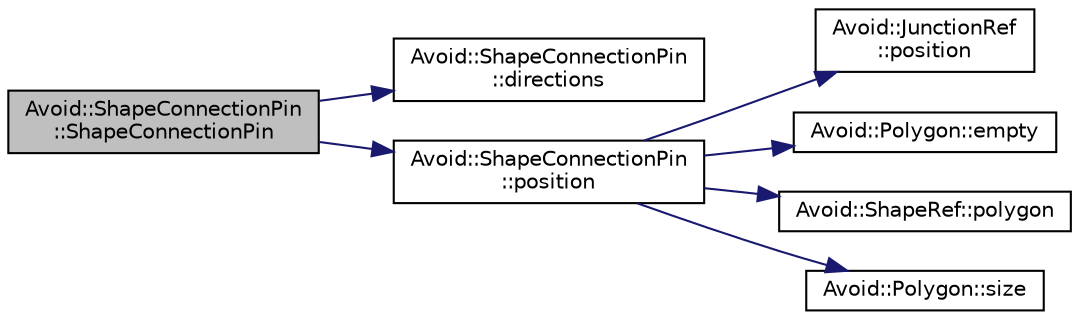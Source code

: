 digraph "Avoid::ShapeConnectionPin::ShapeConnectionPin"
{
  edge [fontname="Helvetica",fontsize="10",labelfontname="Helvetica",labelfontsize="10"];
  node [fontname="Helvetica",fontsize="10",shape=record];
  rankdir="LR";
  Node1 [label="Avoid::ShapeConnectionPin\l::ShapeConnectionPin",height=0.2,width=0.4,color="black", fillcolor="grey75", style="filled" fontcolor="black"];
  Node1 -> Node2 [color="midnightblue",fontsize="10",style="solid",fontname="Helvetica"];
  Node2 [label="Avoid::ShapeConnectionPin\l::directions",height=0.2,width=0.4,color="black", fillcolor="white", style="filled",URL="$classAvoid_1_1ShapeConnectionPin.html#a8e5f61ff9ea19d7f6f548aab60b9412b",tooltip="Returns the directions in which this connection pin has visibility."];
  Node1 -> Node3 [color="midnightblue",fontsize="10",style="solid",fontname="Helvetica"];
  Node3 [label="Avoid::ShapeConnectionPin\l::position",height=0.2,width=0.4,color="black", fillcolor="white", style="filled",URL="$classAvoid_1_1ShapeConnectionPin.html#ad2b8489330ed961df41adad3e4a5f88d",tooltip="Returns the position of this connection pin."];
  Node3 -> Node4 [color="midnightblue",fontsize="10",style="solid",fontname="Helvetica"];
  Node4 [label="Avoid::JunctionRef\l::position",height=0.2,width=0.4,color="black", fillcolor="white", style="filled",URL="$classAvoid_1_1JunctionRef.html#afaceb9ae01d3283636b188160fb1409b",tooltip="Returns the position of this junction."];
  Node3 -> Node5 [color="midnightblue",fontsize="10",style="solid",fontname="Helvetica"];
  Node5 [label="Avoid::Polygon::empty",height=0.2,width=0.4,color="black", fillcolor="white", style="filled",URL="$classAvoid_1_1Polygon.html#a972b0d1e8116907610b4a52973b255f4",tooltip="Returns true if this polygon is empty."];
  Node3 -> Node6 [color="midnightblue",fontsize="10",style="solid",fontname="Helvetica"];
  Node6 [label="Avoid::ShapeRef::polygon",height=0.2,width=0.4,color="black", fillcolor="white", style="filled",URL="$classAvoid_1_1ShapeRef.html#a7fc77a8dfd21e19d911266258253c429",tooltip="Returns a reference to the polygon boundary of this shape."];
  Node3 -> Node7 [color="midnightblue",fontsize="10",style="solid",fontname="Helvetica"];
  Node7 [label="Avoid::Polygon::size",height=0.2,width=0.4,color="black", fillcolor="white", style="filled",URL="$classAvoid_1_1Polygon.html#a58c011bded47396fb1bbda2c1eeb9552",tooltip="Returns the number of points in this polygon."];
}
